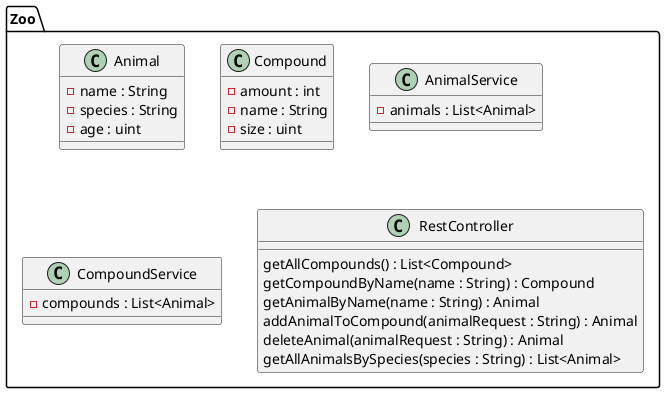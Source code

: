 @startuml

package Zoo {
class Animal {
  - name : String
  - species : String
  - age : uint
}

class Compound {
  - amount : int
  - name : String
  - size : uint
}

class AnimalService {
  - animals : List<Animal>
}

class CompoundService {
  - compounds : List<Animal>
}

class RestController {
	getAllCompounds() : List<Compound>
	getCompoundByName(name : String) : Compound
	getAnimalByName(name : String) : Animal
	addAnimalToCompound(animalRequest : String) : Animal
	deleteAnimal(animalRequest : String) : Animal
	getAllAnimalsBySpecies(species : String) : List<Animal>
}

@enduml